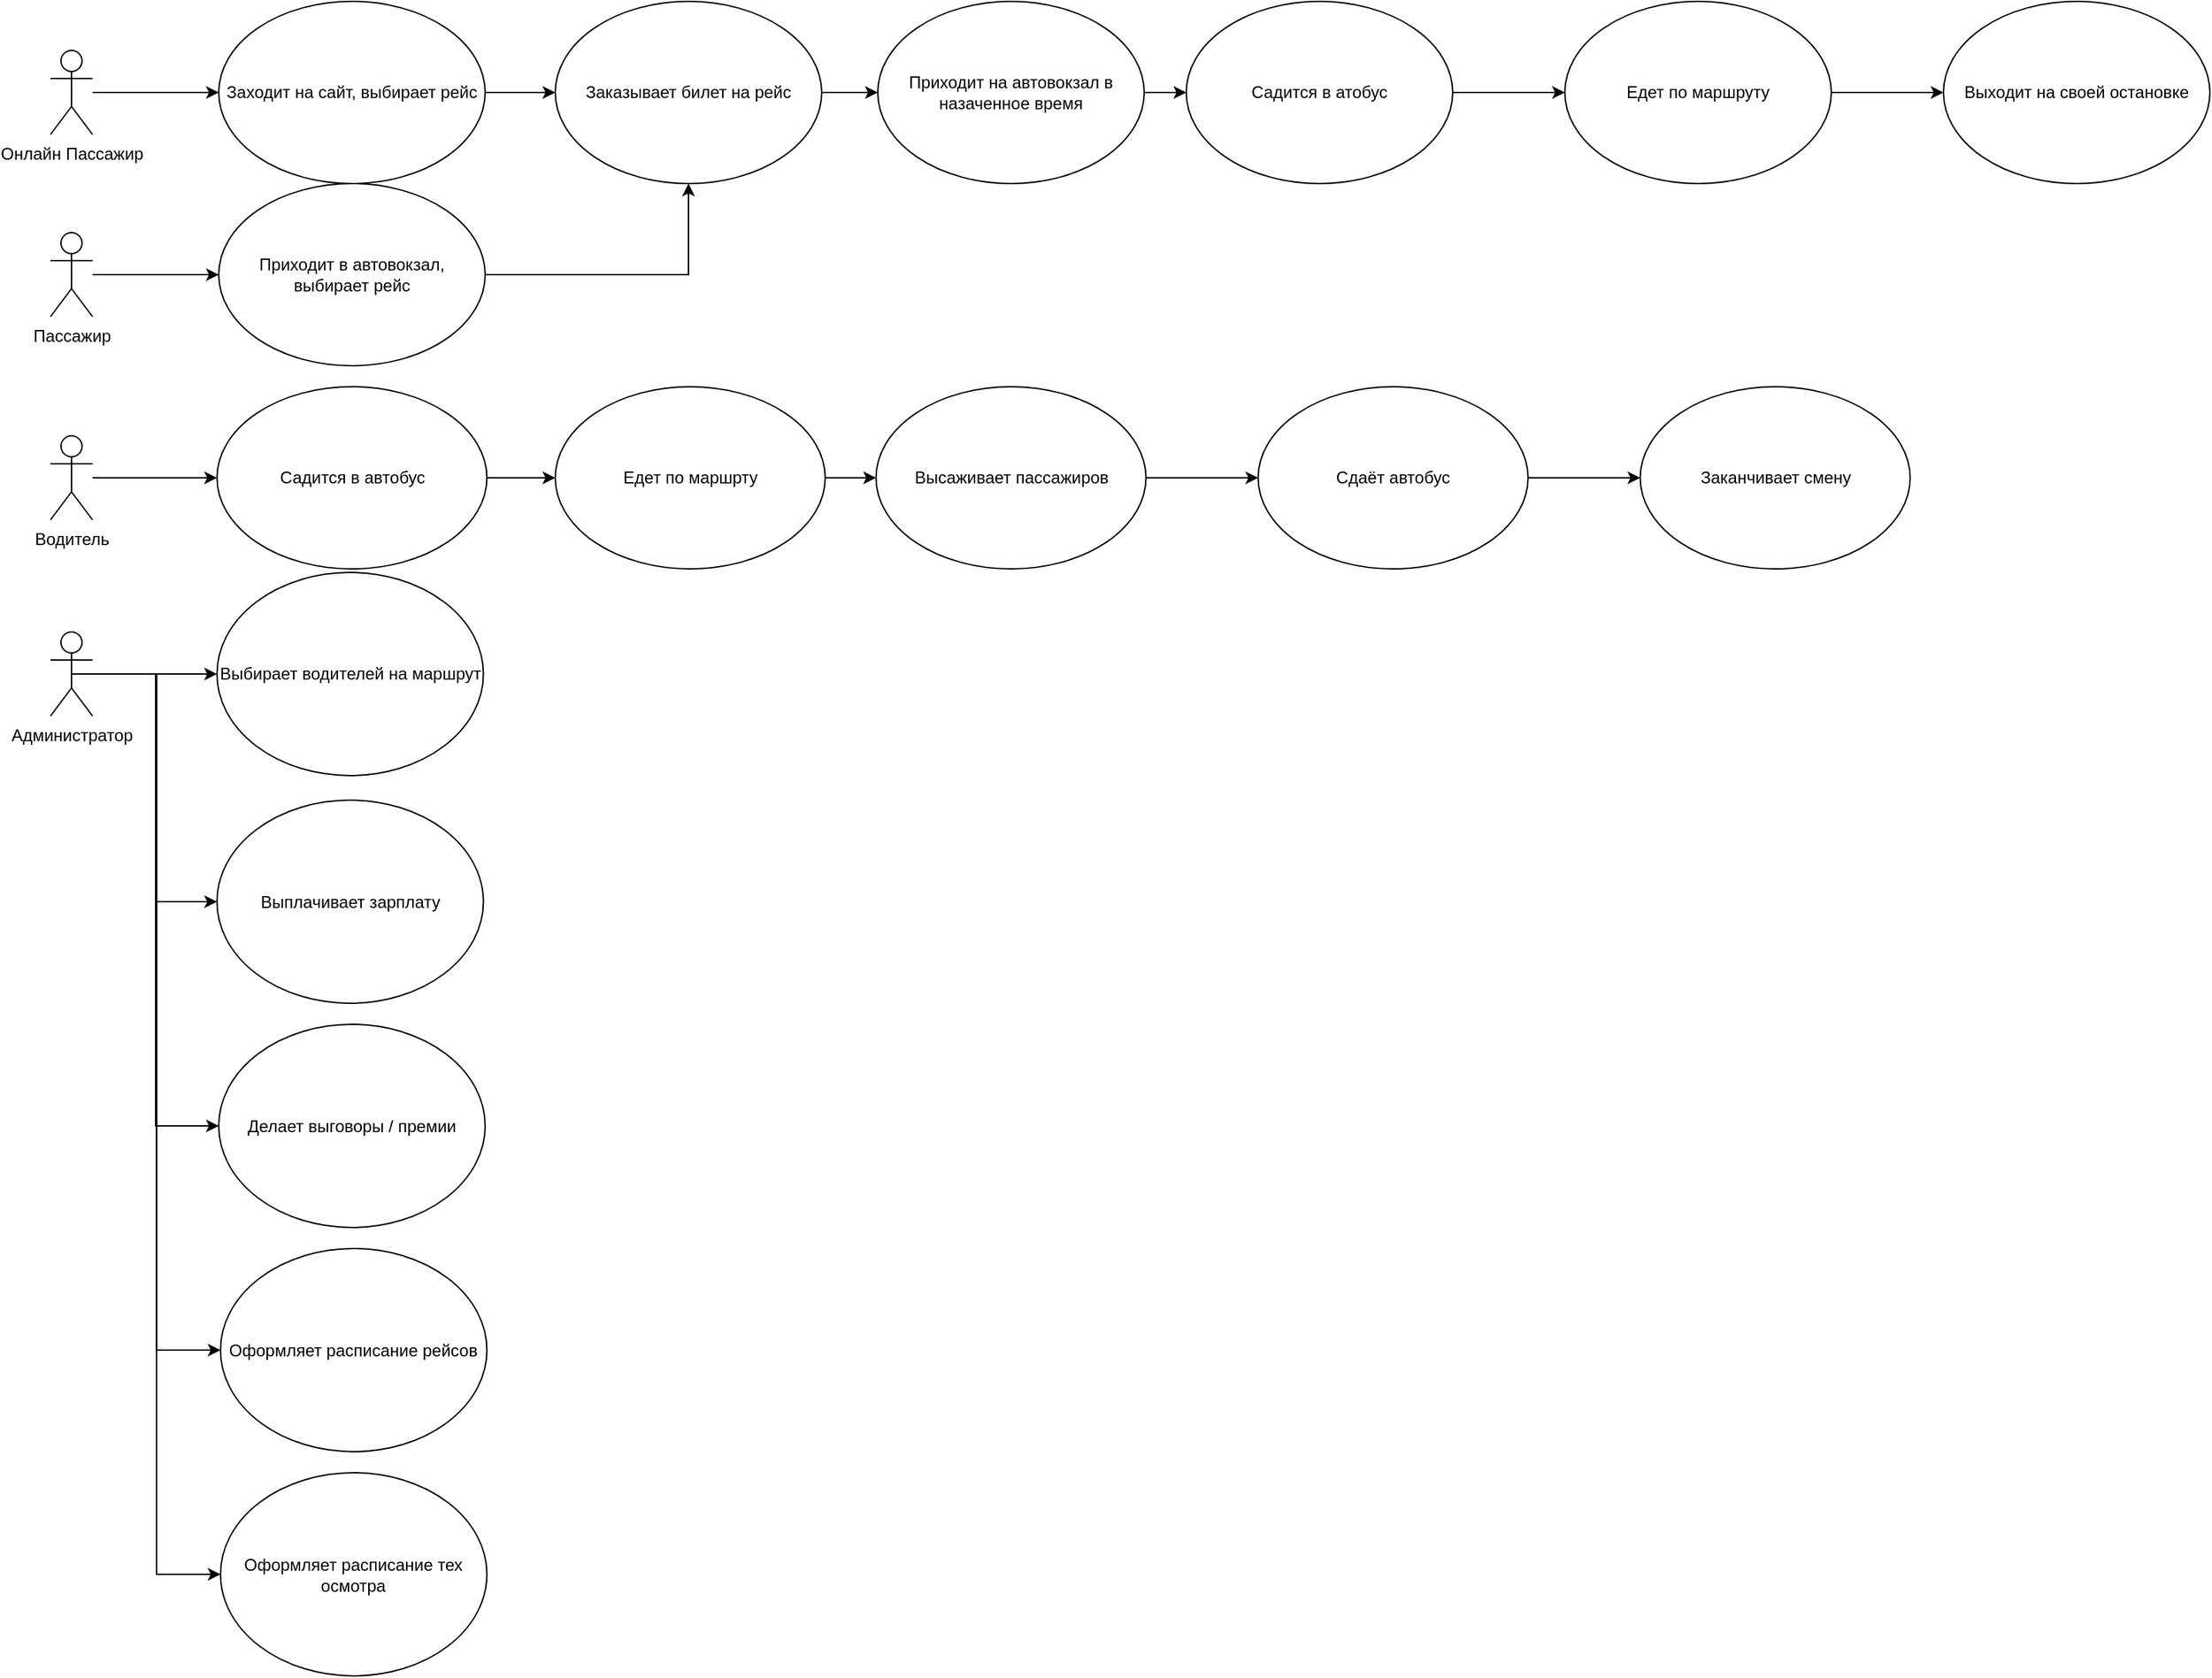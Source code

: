 <mxfile version="21.1.4" type="github">
  <diagram id="C5RBs43oDa-KdzZeNtuy" name="Page-1">
    <mxGraphModel dx="819" dy="1624" grid="1" gridSize="10" guides="1" tooltips="1" connect="1" arrows="1" fold="1" page="1" pageScale="1" pageWidth="827" pageHeight="1169" math="0" shadow="0">
      <root>
        <mxCell id="WIyWlLk6GJQsqaUBKTNV-0" />
        <mxCell id="WIyWlLk6GJQsqaUBKTNV-1" parent="WIyWlLk6GJQsqaUBKTNV-0" />
        <mxCell id="TuZljq76idqd-cObdHlX-10" value="" style="edgeStyle=orthogonalEdgeStyle;rounded=0;orthogonalLoop=1;jettySize=auto;html=1;entryX=0;entryY=0.5;entryDx=0;entryDy=0;" parent="WIyWlLk6GJQsqaUBKTNV-1" source="TuZljq76idqd-cObdHlX-0" target="TuZljq76idqd-cObdHlX-5" edge="1">
          <mxGeometry relative="1" as="geometry">
            <mxPoint x="200" y="160.0" as="targetPoint" />
          </mxGeometry>
        </mxCell>
        <mxCell id="TuZljq76idqd-cObdHlX-0" value="Водитель&lt;br&gt;" style="shape=umlActor;verticalLabelPosition=bottom;verticalAlign=top;html=1;outlineConnect=0;" parent="WIyWlLk6GJQsqaUBKTNV-1" vertex="1">
          <mxGeometry x="90" y="130" width="30" height="60" as="geometry" />
        </mxCell>
        <mxCell id="zH3wVgWOgvG_BgnSBYFF-2" value="" style="edgeStyle=orthogonalEdgeStyle;rounded=0;orthogonalLoop=1;jettySize=auto;html=1;" parent="WIyWlLk6GJQsqaUBKTNV-1" source="TuZljq76idqd-cObdHlX-1" target="TuZljq76idqd-cObdHlX-6" edge="1">
          <mxGeometry relative="1" as="geometry" />
        </mxCell>
        <mxCell id="TuZljq76idqd-cObdHlX-1" value="Пассажир&lt;br&gt;" style="shape=umlActor;verticalLabelPosition=bottom;verticalAlign=top;html=1;outlineConnect=0;" parent="WIyWlLk6GJQsqaUBKTNV-1" vertex="1">
          <mxGeometry x="90" y="-15" width="30" height="60" as="geometry" />
        </mxCell>
        <mxCell id="R_WEueu3wsNgWrMKiR-p-4" value="" style="edgeStyle=orthogonalEdgeStyle;rounded=0;orthogonalLoop=1;jettySize=auto;html=1;entryX=0;entryY=0.5;entryDx=0;entryDy=0;exitX=0.5;exitY=0.5;exitDx=0;exitDy=0;exitPerimeter=0;" parent="WIyWlLk6GJQsqaUBKTNV-1" source="TuZljq76idqd-cObdHlX-2" target="R_WEueu3wsNgWrMKiR-p-5" edge="1">
          <mxGeometry relative="1" as="geometry">
            <mxPoint x="150" y="260" as="sourcePoint" />
            <mxPoint x="190" y="480" as="targetPoint" />
            <Array as="points">
              <mxPoint x="165" y="300" />
              <mxPoint x="165" y="463" />
            </Array>
          </mxGeometry>
        </mxCell>
        <mxCell id="Lql93WOzHpakPY81MZTX-6" style="edgeStyle=orthogonalEdgeStyle;rounded=0;orthogonalLoop=1;jettySize=auto;html=1;exitX=0.5;exitY=0.5;exitDx=0;exitDy=0;exitPerimeter=0;entryX=0;entryY=0.5;entryDx=0;entryDy=0;" parent="WIyWlLk6GJQsqaUBKTNV-1" source="TuZljq76idqd-cObdHlX-2" target="Lql93WOzHpakPY81MZTX-4" edge="1">
          <mxGeometry relative="1" as="geometry" />
        </mxCell>
        <mxCell id="Lql93WOzHpakPY81MZTX-8" style="edgeStyle=orthogonalEdgeStyle;rounded=0;orthogonalLoop=1;jettySize=auto;html=1;exitX=0.5;exitY=0.5;exitDx=0;exitDy=0;exitPerimeter=0;entryX=0;entryY=0.5;entryDx=0;entryDy=0;" parent="WIyWlLk6GJQsqaUBKTNV-1" source="TuZljq76idqd-cObdHlX-2" target="Lql93WOzHpakPY81MZTX-7" edge="1">
          <mxGeometry relative="1" as="geometry" />
        </mxCell>
        <mxCell id="TuZljq76idqd-cObdHlX-2" value="Администратор" style="shape=umlActor;verticalLabelPosition=bottom;verticalAlign=top;html=1;outlineConnect=0;" parent="WIyWlLk6GJQsqaUBKTNV-1" vertex="1">
          <mxGeometry x="90" y="270" width="30" height="60" as="geometry" />
        </mxCell>
        <mxCell id="R_WEueu3wsNgWrMKiR-p-1" value="" style="edgeStyle=orthogonalEdgeStyle;rounded=0;orthogonalLoop=1;jettySize=auto;html=1;" parent="WIyWlLk6GJQsqaUBKTNV-1" source="TuZljq76idqd-cObdHlX-5" target="R_WEueu3wsNgWrMKiR-p-0" edge="1">
          <mxGeometry relative="1" as="geometry" />
        </mxCell>
        <mxCell id="TuZljq76idqd-cObdHlX-5" value="Садится в автобус" style="ellipse;whiteSpace=wrap;html=1;" parent="WIyWlLk6GJQsqaUBKTNV-1" vertex="1">
          <mxGeometry x="208.75" y="95" width="192.5" height="130" as="geometry" />
        </mxCell>
        <mxCell id="zH3wVgWOgvG_BgnSBYFF-10" style="edgeStyle=orthogonalEdgeStyle;rounded=0;orthogonalLoop=1;jettySize=auto;html=1;entryX=0.5;entryY=1;entryDx=0;entryDy=0;" parent="WIyWlLk6GJQsqaUBKTNV-1" source="TuZljq76idqd-cObdHlX-6" target="zH3wVgWOgvG_BgnSBYFF-5" edge="1">
          <mxGeometry relative="1" as="geometry" />
        </mxCell>
        <mxCell id="TuZljq76idqd-cObdHlX-6" value="Приходит в автовокзал, выбирает рейс" style="ellipse;whiteSpace=wrap;html=1;" parent="WIyWlLk6GJQsqaUBKTNV-1" vertex="1">
          <mxGeometry x="210" y="-50" width="190" height="130" as="geometry" />
        </mxCell>
        <mxCell id="R_WEueu3wsNgWrMKiR-p-9" value="" style="edgeStyle=orthogonalEdgeStyle;rounded=0;orthogonalLoop=1;jettySize=auto;html=1;exitX=0.5;exitY=0.5;exitDx=0;exitDy=0;exitPerimeter=0;entryX=0;entryY=0.5;entryDx=0;entryDy=0;" parent="WIyWlLk6GJQsqaUBKTNV-1" source="TuZljq76idqd-cObdHlX-2" target="TuZljq76idqd-cObdHlX-7" edge="1">
          <mxGeometry relative="1" as="geometry">
            <mxPoint x="470" y="320" as="targetPoint" />
          </mxGeometry>
        </mxCell>
        <mxCell id="TuZljq76idqd-cObdHlX-7" value="Выбирает водителей на маршрут" style="ellipse;whiteSpace=wrap;html=1;" parent="WIyWlLk6GJQsqaUBKTNV-1" vertex="1">
          <mxGeometry x="208.75" y="227.5" width="190" height="145" as="geometry" />
        </mxCell>
        <mxCell id="zH3wVgWOgvG_BgnSBYFF-13" style="edgeStyle=orthogonalEdgeStyle;rounded=0;orthogonalLoop=1;jettySize=auto;html=1;exitX=1;exitY=0.5;exitDx=0;exitDy=0;" parent="WIyWlLk6GJQsqaUBKTNV-1" source="zH3wVgWOgvG_BgnSBYFF-3" target="zH3wVgWOgvG_BgnSBYFF-5" edge="1">
          <mxGeometry relative="1" as="geometry" />
        </mxCell>
        <mxCell id="zH3wVgWOgvG_BgnSBYFF-3" value="Заходит на сайт, выбирает рейс" style="ellipse;whiteSpace=wrap;html=1;" parent="WIyWlLk6GJQsqaUBKTNV-1" vertex="1">
          <mxGeometry x="210" y="-180" width="190" height="130" as="geometry" />
        </mxCell>
        <mxCell id="zH3wVgWOgvG_BgnSBYFF-11" style="edgeStyle=orthogonalEdgeStyle;rounded=0;orthogonalLoop=1;jettySize=auto;html=1;exitX=1;exitY=0.5;exitDx=0;exitDy=0;" parent="WIyWlLk6GJQsqaUBKTNV-1" source="zH3wVgWOgvG_BgnSBYFF-5" target="zH3wVgWOgvG_BgnSBYFF-7" edge="1">
          <mxGeometry relative="1" as="geometry" />
        </mxCell>
        <mxCell id="zH3wVgWOgvG_BgnSBYFF-5" value="Заказывает билет на рейс&lt;br&gt;" style="ellipse;whiteSpace=wrap;html=1;" parent="WIyWlLk6GJQsqaUBKTNV-1" vertex="1">
          <mxGeometry x="450" y="-180" width="190" height="130" as="geometry" />
        </mxCell>
        <mxCell id="zH3wVgWOgvG_BgnSBYFF-9" value="" style="edgeStyle=orthogonalEdgeStyle;rounded=0;orthogonalLoop=1;jettySize=auto;html=1;" parent="WIyWlLk6GJQsqaUBKTNV-1" source="zH3wVgWOgvG_BgnSBYFF-6" target="zH3wVgWOgvG_BgnSBYFF-3" edge="1">
          <mxGeometry relative="1" as="geometry" />
        </mxCell>
        <mxCell id="zH3wVgWOgvG_BgnSBYFF-6" value="Онлайн Пассажир" style="shape=umlActor;verticalLabelPosition=bottom;verticalAlign=top;html=1;outlineConnect=0;" parent="WIyWlLk6GJQsqaUBKTNV-1" vertex="1">
          <mxGeometry x="90" y="-145" width="30" height="60" as="geometry" />
        </mxCell>
        <mxCell id="zH3wVgWOgvG_BgnSBYFF-12" style="edgeStyle=orthogonalEdgeStyle;rounded=0;orthogonalLoop=1;jettySize=auto;html=1;exitX=1;exitY=0.5;exitDx=0;exitDy=0;entryX=0;entryY=0.5;entryDx=0;entryDy=0;" parent="WIyWlLk6GJQsqaUBKTNV-1" source="zH3wVgWOgvG_BgnSBYFF-7" target="zH3wVgWOgvG_BgnSBYFF-8" edge="1">
          <mxGeometry relative="1" as="geometry" />
        </mxCell>
        <mxCell id="zH3wVgWOgvG_BgnSBYFF-7" value="Приходит на автовокзал в назаченное время" style="ellipse;whiteSpace=wrap;html=1;" parent="WIyWlLk6GJQsqaUBKTNV-1" vertex="1">
          <mxGeometry x="680" y="-180" width="190" height="130" as="geometry" />
        </mxCell>
        <mxCell id="I3zpZE_qTOWUCoIbjlSp-1" value="" style="edgeStyle=orthogonalEdgeStyle;rounded=0;orthogonalLoop=1;jettySize=auto;html=1;" edge="1" parent="WIyWlLk6GJQsqaUBKTNV-1" source="zH3wVgWOgvG_BgnSBYFF-8" target="I3zpZE_qTOWUCoIbjlSp-0">
          <mxGeometry relative="1" as="geometry" />
        </mxCell>
        <mxCell id="zH3wVgWOgvG_BgnSBYFF-8" value="Садится в атобус" style="ellipse;whiteSpace=wrap;html=1;" parent="WIyWlLk6GJQsqaUBKTNV-1" vertex="1">
          <mxGeometry x="900" y="-180" width="190" height="130" as="geometry" />
        </mxCell>
        <mxCell id="R_WEueu3wsNgWrMKiR-p-3" value="" style="edgeStyle=orthogonalEdgeStyle;rounded=0;orthogonalLoop=1;jettySize=auto;html=1;" parent="WIyWlLk6GJQsqaUBKTNV-1" source="R_WEueu3wsNgWrMKiR-p-0" target="R_WEueu3wsNgWrMKiR-p-2" edge="1">
          <mxGeometry relative="1" as="geometry" />
        </mxCell>
        <mxCell id="R_WEueu3wsNgWrMKiR-p-0" value="Едет по маршрту" style="ellipse;whiteSpace=wrap;html=1;" parent="WIyWlLk6GJQsqaUBKTNV-1" vertex="1">
          <mxGeometry x="450" y="95" width="192.5" height="130" as="geometry" />
        </mxCell>
        <mxCell id="Lql93WOzHpakPY81MZTX-1" value="" style="edgeStyle=orthogonalEdgeStyle;rounded=0;orthogonalLoop=1;jettySize=auto;html=1;" parent="WIyWlLk6GJQsqaUBKTNV-1" source="R_WEueu3wsNgWrMKiR-p-2" target="Lql93WOzHpakPY81MZTX-0" edge="1">
          <mxGeometry relative="1" as="geometry" />
        </mxCell>
        <mxCell id="R_WEueu3wsNgWrMKiR-p-2" value="Высаживает пассажиров" style="ellipse;whiteSpace=wrap;html=1;" parent="WIyWlLk6GJQsqaUBKTNV-1" vertex="1">
          <mxGeometry x="678.75" y="95" width="192.5" height="130" as="geometry" />
        </mxCell>
        <mxCell id="R_WEueu3wsNgWrMKiR-p-5" value="Выплачивает зарплату&lt;br&gt;" style="ellipse;whiteSpace=wrap;html=1;" parent="WIyWlLk6GJQsqaUBKTNV-1" vertex="1">
          <mxGeometry x="208.75" y="390" width="190" height="145" as="geometry" />
        </mxCell>
        <mxCell id="R_WEueu3wsNgWrMKiR-p-10" value="Делает выговоры / премии" style="ellipse;whiteSpace=wrap;html=1;" parent="WIyWlLk6GJQsqaUBKTNV-1" vertex="1">
          <mxGeometry x="210" y="550" width="190" height="145" as="geometry" />
        </mxCell>
        <mxCell id="R_WEueu3wsNgWrMKiR-p-11" value="" style="edgeStyle=orthogonalEdgeStyle;rounded=0;orthogonalLoop=1;jettySize=auto;html=1;exitX=0.5;exitY=0.5;exitDx=0;exitDy=0;exitPerimeter=0;entryX=0;entryY=0.5;entryDx=0;entryDy=0;" parent="WIyWlLk6GJQsqaUBKTNV-1" source="TuZljq76idqd-cObdHlX-2" target="R_WEueu3wsNgWrMKiR-p-10" edge="1">
          <mxGeometry relative="1" as="geometry">
            <mxPoint x="130" y="280" as="sourcePoint" />
            <mxPoint x="90" y="620" as="targetPoint" />
          </mxGeometry>
        </mxCell>
        <mxCell id="Lql93WOzHpakPY81MZTX-3" value="" style="edgeStyle=orthogonalEdgeStyle;rounded=0;orthogonalLoop=1;jettySize=auto;html=1;" parent="WIyWlLk6GJQsqaUBKTNV-1" source="Lql93WOzHpakPY81MZTX-0" target="Lql93WOzHpakPY81MZTX-2" edge="1">
          <mxGeometry relative="1" as="geometry" />
        </mxCell>
        <mxCell id="Lql93WOzHpakPY81MZTX-0" value="Сдаёт автобус" style="ellipse;whiteSpace=wrap;html=1;" parent="WIyWlLk6GJQsqaUBKTNV-1" vertex="1">
          <mxGeometry x="951.25" y="95" width="192.5" height="130" as="geometry" />
        </mxCell>
        <mxCell id="Lql93WOzHpakPY81MZTX-2" value="Заканчивает смену" style="ellipse;whiteSpace=wrap;html=1;" parent="WIyWlLk6GJQsqaUBKTNV-1" vertex="1">
          <mxGeometry x="1223.75" y="95" width="192.5" height="130" as="geometry" />
        </mxCell>
        <mxCell id="Lql93WOzHpakPY81MZTX-4" value="Оформляет расписание рейсов" style="ellipse;whiteSpace=wrap;html=1;" parent="WIyWlLk6GJQsqaUBKTNV-1" vertex="1">
          <mxGeometry x="211.25" y="710" width="190" height="145" as="geometry" />
        </mxCell>
        <mxCell id="Lql93WOzHpakPY81MZTX-7" value="Оформляет расписание тех осмотра" style="ellipse;whiteSpace=wrap;html=1;" parent="WIyWlLk6GJQsqaUBKTNV-1" vertex="1">
          <mxGeometry x="211.25" y="870" width="190" height="145" as="geometry" />
        </mxCell>
        <mxCell id="I3zpZE_qTOWUCoIbjlSp-3" value="" style="edgeStyle=orthogonalEdgeStyle;rounded=0;orthogonalLoop=1;jettySize=auto;html=1;" edge="1" parent="WIyWlLk6GJQsqaUBKTNV-1" source="I3zpZE_qTOWUCoIbjlSp-0" target="I3zpZE_qTOWUCoIbjlSp-2">
          <mxGeometry relative="1" as="geometry" />
        </mxCell>
        <mxCell id="I3zpZE_qTOWUCoIbjlSp-0" value="Едет по маршруту" style="ellipse;whiteSpace=wrap;html=1;" vertex="1" parent="WIyWlLk6GJQsqaUBKTNV-1">
          <mxGeometry x="1170" y="-180" width="190" height="130" as="geometry" />
        </mxCell>
        <mxCell id="I3zpZE_qTOWUCoIbjlSp-2" value="Выходит на своей остановке" style="ellipse;whiteSpace=wrap;html=1;" vertex="1" parent="WIyWlLk6GJQsqaUBKTNV-1">
          <mxGeometry x="1440" y="-180" width="190" height="130" as="geometry" />
        </mxCell>
      </root>
    </mxGraphModel>
  </diagram>
</mxfile>
